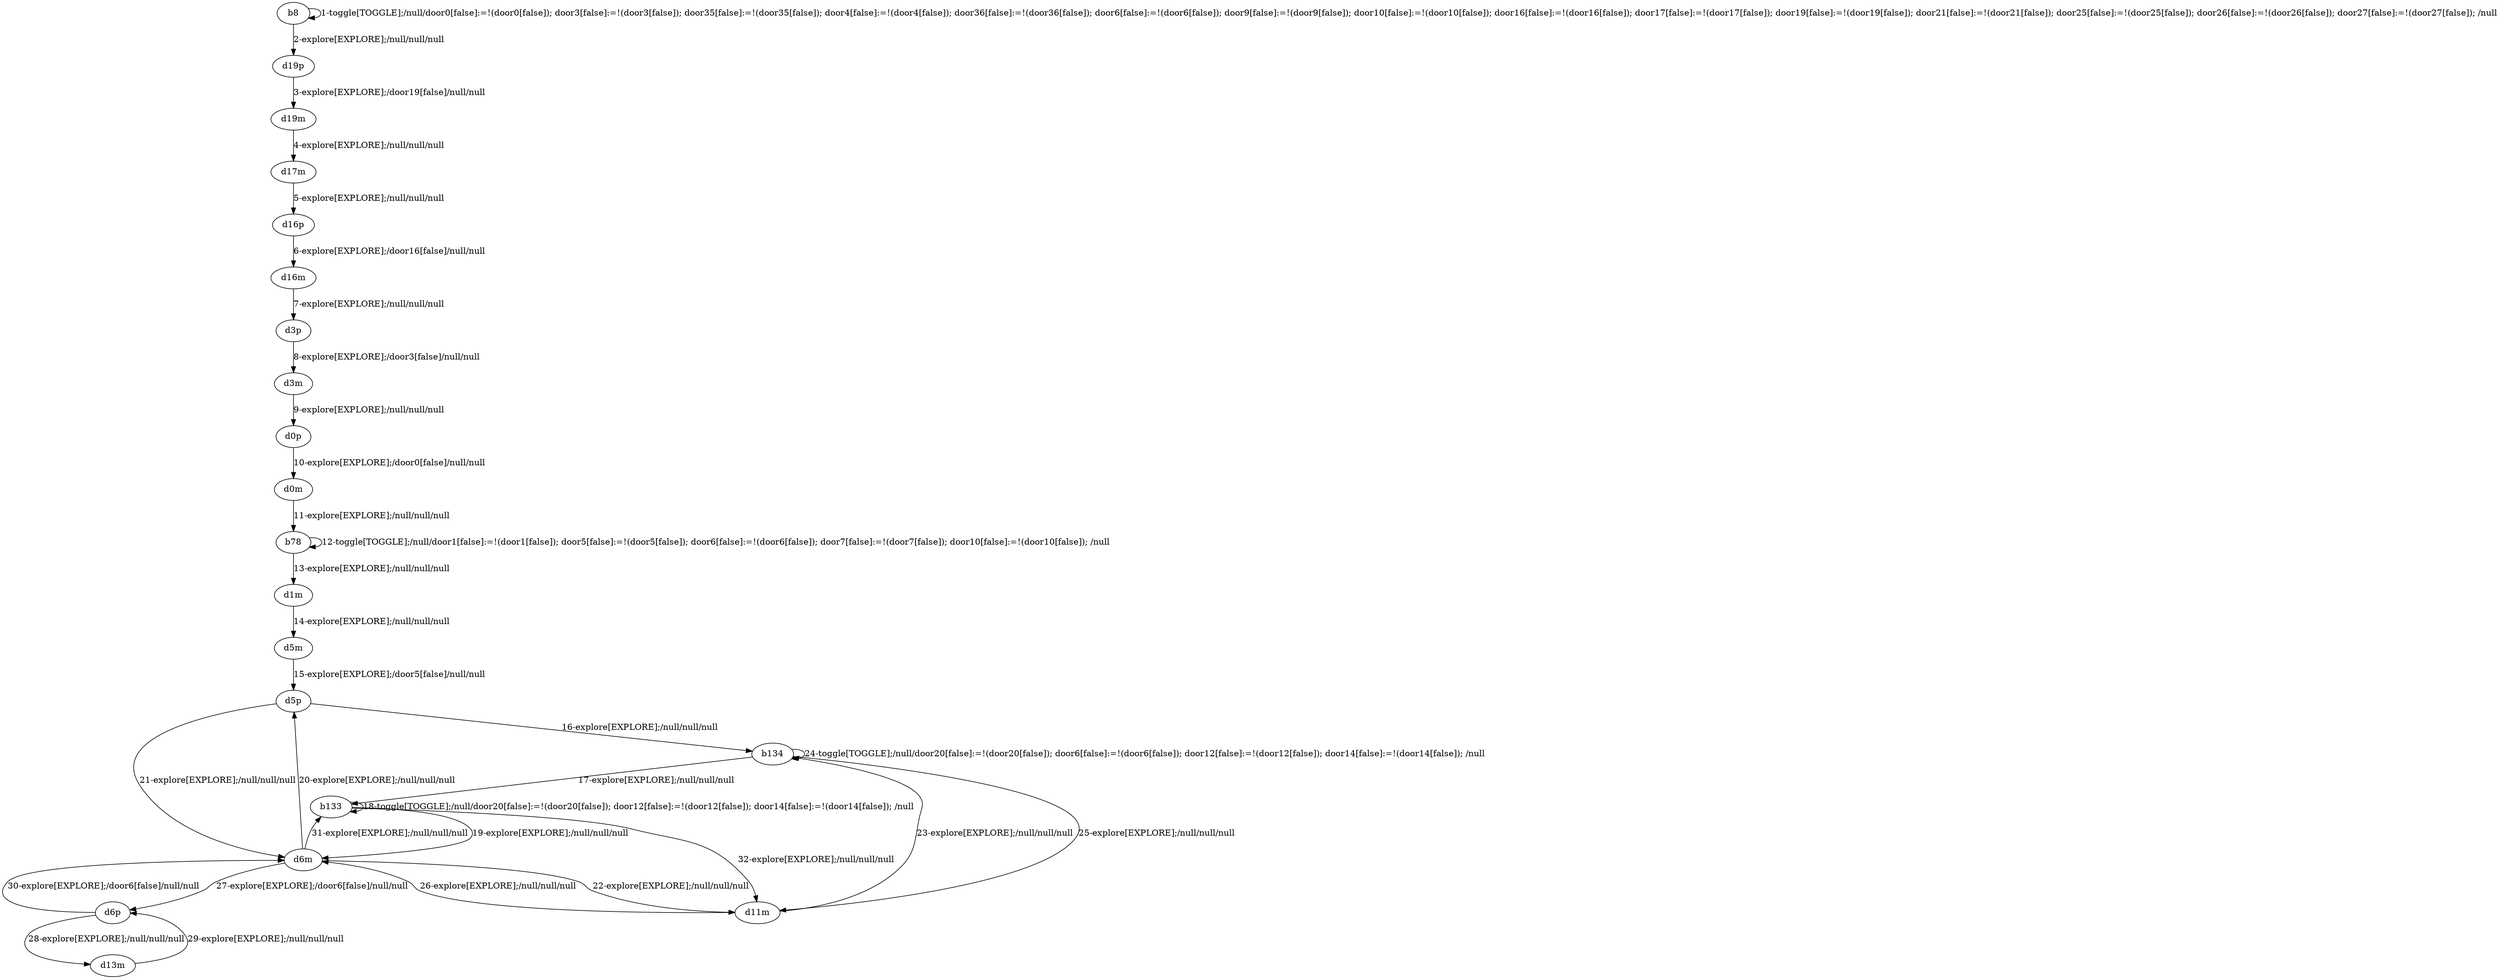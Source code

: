 # Total number of goals covered by this test: 3
# d13m --> d6p
# d6p --> d6m
# d6m --> b133

digraph g {
"b8" -> "b8" [label = "1-toggle[TOGGLE];/null/door0[false]:=!(door0[false]); door3[false]:=!(door3[false]); door35[false]:=!(door35[false]); door4[false]:=!(door4[false]); door36[false]:=!(door36[false]); door6[false]:=!(door6[false]); door9[false]:=!(door9[false]); door10[false]:=!(door10[false]); door16[false]:=!(door16[false]); door17[false]:=!(door17[false]); door19[false]:=!(door19[false]); door21[false]:=!(door21[false]); door25[false]:=!(door25[false]); door26[false]:=!(door26[false]); door27[false]:=!(door27[false]); /null"];
"b8" -> "d19p" [label = "2-explore[EXPLORE];/null/null/null"];
"d19p" -> "d19m" [label = "3-explore[EXPLORE];/door19[false]/null/null"];
"d19m" -> "d17m" [label = "4-explore[EXPLORE];/null/null/null"];
"d17m" -> "d16p" [label = "5-explore[EXPLORE];/null/null/null"];
"d16p" -> "d16m" [label = "6-explore[EXPLORE];/door16[false]/null/null"];
"d16m" -> "d3p" [label = "7-explore[EXPLORE];/null/null/null"];
"d3p" -> "d3m" [label = "8-explore[EXPLORE];/door3[false]/null/null"];
"d3m" -> "d0p" [label = "9-explore[EXPLORE];/null/null/null"];
"d0p" -> "d0m" [label = "10-explore[EXPLORE];/door0[false]/null/null"];
"d0m" -> "b78" [label = "11-explore[EXPLORE];/null/null/null"];
"b78" -> "b78" [label = "12-toggle[TOGGLE];/null/door1[false]:=!(door1[false]); door5[false]:=!(door5[false]); door6[false]:=!(door6[false]); door7[false]:=!(door7[false]); door10[false]:=!(door10[false]); /null"];
"b78" -> "d1m" [label = "13-explore[EXPLORE];/null/null/null"];
"d1m" -> "d5m" [label = "14-explore[EXPLORE];/null/null/null"];
"d5m" -> "d5p" [label = "15-explore[EXPLORE];/door5[false]/null/null"];
"d5p" -> "b134" [label = "16-explore[EXPLORE];/null/null/null"];
"b134" -> "b133" [label = "17-explore[EXPLORE];/null/null/null"];
"b133" -> "b133" [label = "18-toggle[TOGGLE];/null/door20[false]:=!(door20[false]); door12[false]:=!(door12[false]); door14[false]:=!(door14[false]); /null"];
"b133" -> "d6m" [label = "19-explore[EXPLORE];/null/null/null"];
"d6m" -> "d5p" [label = "20-explore[EXPLORE];/null/null/null"];
"d5p" -> "d6m" [label = "21-explore[EXPLORE];/null/null/null"];
"d6m" -> "d11m" [label = "22-explore[EXPLORE];/null/null/null"];
"d11m" -> "b134" [label = "23-explore[EXPLORE];/null/null/null"];
"b134" -> "b134" [label = "24-toggle[TOGGLE];/null/door20[false]:=!(door20[false]); door6[false]:=!(door6[false]); door12[false]:=!(door12[false]); door14[false]:=!(door14[false]); /null"];
"b134" -> "d11m" [label = "25-explore[EXPLORE];/null/null/null"];
"d11m" -> "d6m" [label = "26-explore[EXPLORE];/null/null/null"];
"d6m" -> "d6p" [label = "27-explore[EXPLORE];/door6[false]/null/null"];
"d6p" -> "d13m" [label = "28-explore[EXPLORE];/null/null/null"];
"d13m" -> "d6p" [label = "29-explore[EXPLORE];/null/null/null"];
"d6p" -> "d6m" [label = "30-explore[EXPLORE];/door6[false]/null/null"];
"d6m" -> "b133" [label = "31-explore[EXPLORE];/null/null/null"];
"b133" -> "d11m" [label = "32-explore[EXPLORE];/null/null/null"];
}